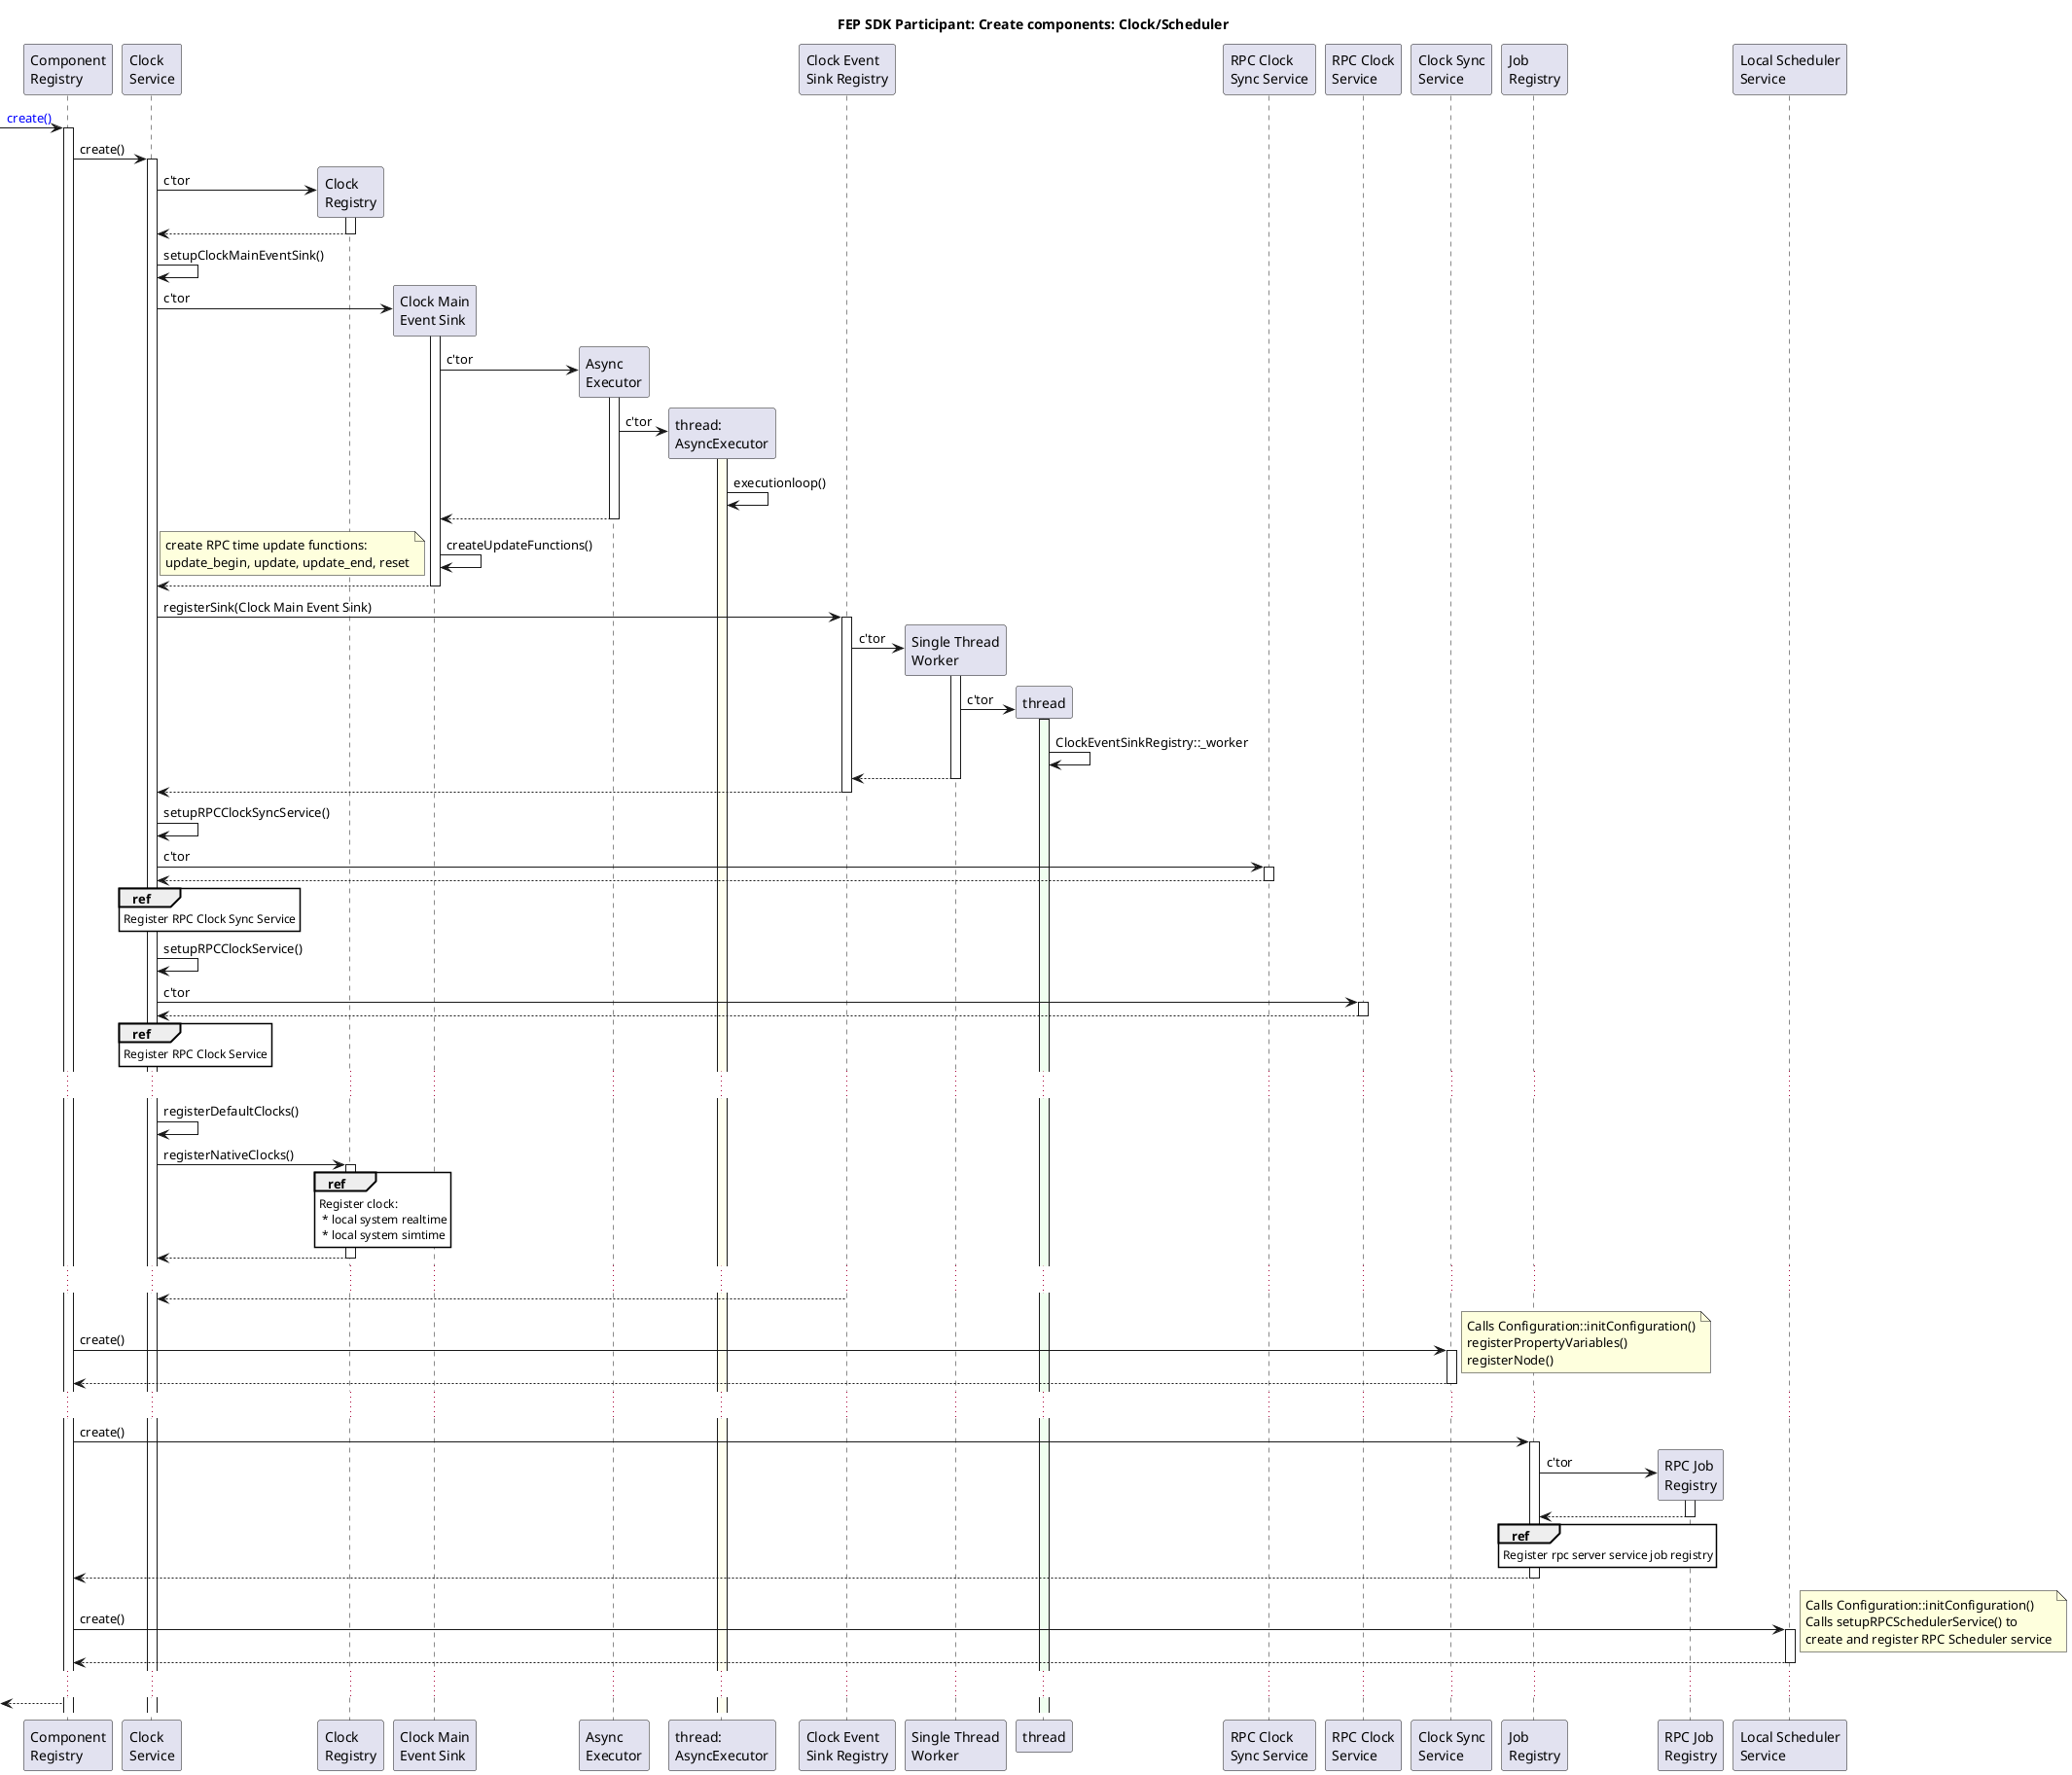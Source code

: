 /**
 * Copyright 2023 CARIAD SE.
 *
 * This Source Code Form is subject to the terms of the Mozilla
 * Public License, v. 2.0. If a copy of the MPL was not distributed
 * with this file, You can obtain one at https://mozilla.org/MPL/2.0/.
 */

@startuml
 skinparam backgroundColor transparent
 skinparam sequenceReferenceBackgroundColor white
 skinparam defaultTextAlignment left
 skinparam BoxPadding 10
 skinparam hyperlinkUnderline false
 
 title FEP SDK Participant: Create components: Clock/Scheduler
 
 [-> "Component\nRegistry": [[fep_element_create_execute.svg{Tooltip for message} create()]]
  activate "Component\nRegistry"
  "Component\nRegistry" -> "Clock\nService": create()
   activate "Clock\nService"
   create "Clock\nRegistry"
   "Clock\nService" -> "Clock\nRegistry": c'tor
    activate "Clock\nRegistry"
    return
   "Clock\nService" -> "Clock\nService": setupClockMainEventSink()
   create "Clock Main\nEvent Sink"
   "Clock\nService" -> "Clock Main\nEvent Sink": c'tor
    activate "Clock Main\nEvent Sink"
    create "Async\nExecutor"
    "Clock Main\nEvent Sink" -> "Async\nExecutor": c'tor
     activate "Async\nExecutor"
      create "thread:\nAsyncExecutor"
      "Async\nExecutor" -> "thread:\nAsyncExecutor": c'tor
       activate "thread:\nAsyncExecutor" #Ivory
       "thread:\nAsyncExecutor" -> "thread:\nAsyncExecutor": executionloop()
     'return
     "Async\nExecutor" --> "Clock Main\nEvent Sink"
     deactivate "Async\nExecutor"
    "Clock Main\nEvent Sink" -> "Clock Main\nEvent Sink": createUpdateFunctions()
    note left: create RPC time update functions:\nupdate_begin, update, update_end, reset
    'return
    "Clock Main\nEvent Sink" --> "Clock\nService"
    deactivate "Clock Main\nEvent Sink"
   "Clock\nService" -> "Clock Event\nSink Registry": registerSink(Clock Main Event Sink)
    activate "Clock Event\nSink Registry"
    create  "Single Thread\nWorker"
    "Clock Event\nSink Registry" -> "Single Thread\nWorker": c'tor
     activate  "Single Thread\nWorker"
     create "thread"
     "Single Thread\nWorker" -> "thread": c'tor
      activate "thread" #HoneyDew
      "thread" -> "thread": ClockEventSinkRegistry::_worker
     'return
     "Single Thread\nWorker" --> "Clock Event\nSink Registry"
     deactivate "Single Thread\nWorker"
    'return
    "Clock Event\nSink Registry" --> "Clock\nService"
    deactivate "Clock Event\nSink Registry"
  "Clock\nService" -> "Clock\nService": setupRPCClockSyncService()
  "Clock\nService" -> "RPC Clock\nSync Service": c'tor
   activate "RPC Clock\nSync Service"
   return
   
  ref over "Clock\nService"
   Register RPC Clock Sync Service
  end ref
  "Clock\nService" -> "Clock\nService": setupRPCClockService()
  "Clock\nService" -> "RPC Clock\nService": c'tor
   activate "RPC Clock\nService"
   return
  
  ref over "Clock\nService"
   Register RPC Clock Service
  end ref
  ...
  "Clock\nService" -> "Clock\nService": registerDefaultClocks()
  "Clock\nService" -> "Clock\nRegistry": registerNativeClocks()
   activate "Clock\nRegistry"
   
   ref over "Clock\nRegistry"
   Register clock:
    * local system realtime
    * local system simtime
   end ref
   
   return
  ...
  return
 "Component\nRegistry" -> "Clock Sync\nService": create()
  activate "Clock Sync\nService"
  note right: Calls Configuration::initConfiguration()\nregisterPropertyVariables()\nregisterNode()
  return
 ...
 "Component\nRegistry" -> "Job\nRegistry": create()
  activate "Job\nRegistry"
  create "RPC Job\nRegistry"
  "Job\nRegistry" -> "RPC Job\nRegistry": c'tor
   activate "RPC Job\nRegistry"
   return
  ref over "Job\nRegistry"
   Register rpc server service job registry
  end ref
  return
 
 "Component\nRegistry" -> "Local Scheduler\nService": create()
  activate "Local Scheduler\nService"
  note right: Calls Configuration::initConfiguration()\nCalls setupRPCSchedulerService() to\ncreate and register RPC Scheduler service
  return
  ...
 [<-- "Component\nRegistry" 
@enduml
